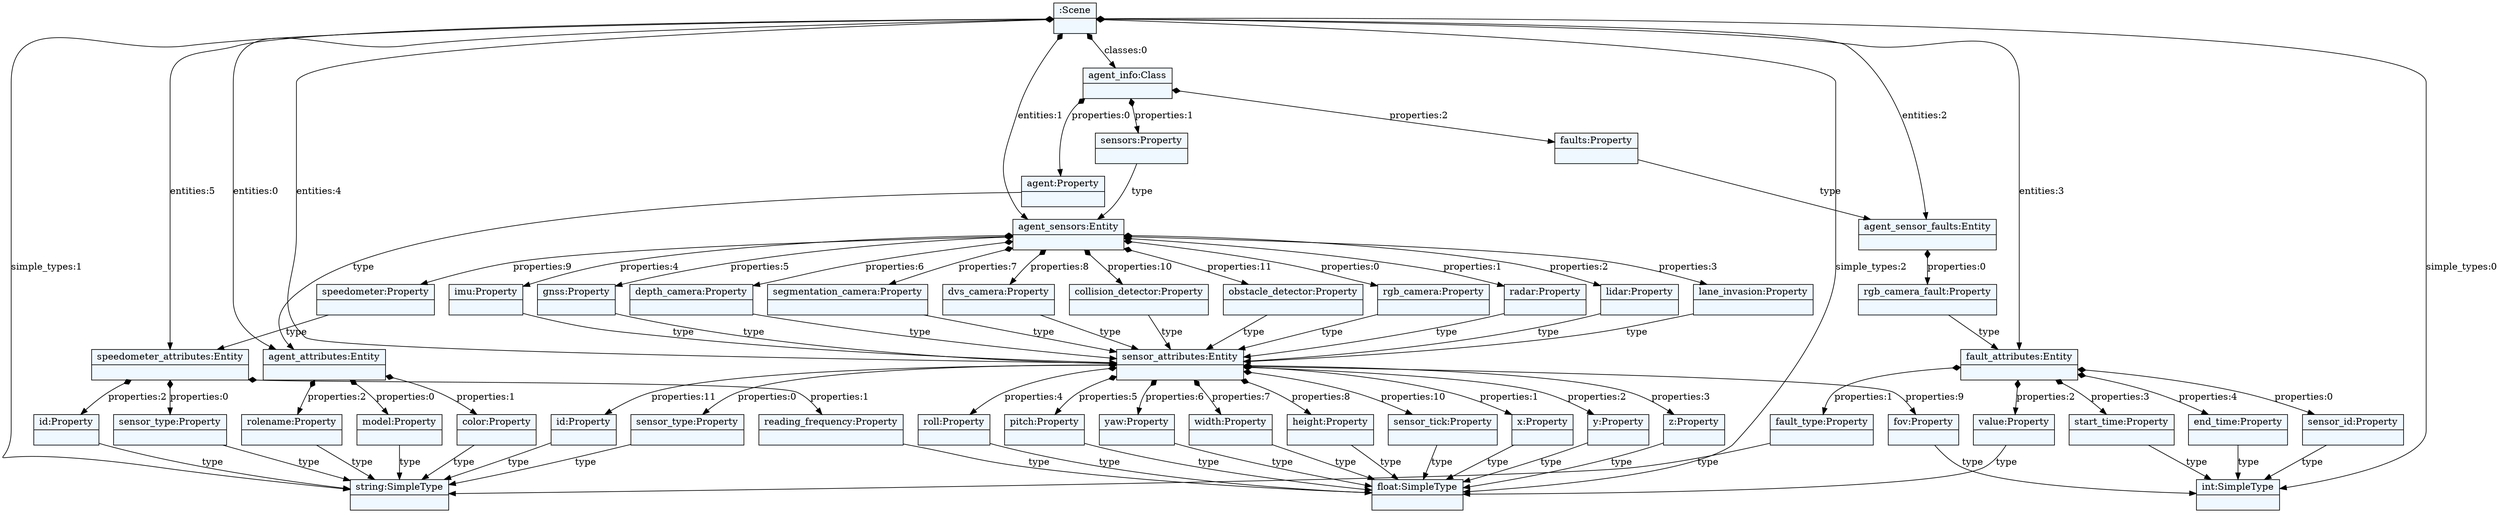 
    digraph textX {
    fontname = "Bitstream Vera Sans"
    fontsize = 8
    node[
        shape=record,
        style=filled,
        fillcolor=aliceblue
    ]
    nodesep = 0.3
    edge[dir=black,arrowtail=empty]


139949122929744 -> 139949122929296 [label="simple_types:0" arrowtail=diamond dir=both]
139949122929296[label="{int:SimpleType|}"]
139949122929744 -> 139949122928912 [label="simple_types:1" arrowtail=diamond dir=both]
139949122928912[label="{string:SimpleType|}"]
139949122929744 -> 139949122928848 [label="simple_types:2" arrowtail=diamond dir=both]
139949122928848[label="{float:SimpleType|}"]
139949122929744 -> 139949122930896 [label="classes:0" arrowtail=diamond dir=both]
139949122930896 -> 139949123080464 [label="properties:0" arrowtail=diamond dir=both]
139949123080464 -> 139949123080336 [label="type" ]
139949123080336 -> 139949123080848 [label="properties:0" arrowtail=diamond dir=both]
139949123080848 -> 139949122928912 [label="type" ]
139949123080848[label="{model:Property|}"]
139949123080336 -> 139949123080976 [label="properties:1" arrowtail=diamond dir=both]
139949123080976 -> 139949122928912 [label="type" ]
139949123080976[label="{color:Property|}"]
139949123080336 -> 139949123081040 [label="properties:2" arrowtail=diamond dir=both]
139949123081040 -> 139949122928912 [label="type" ]
139949123081040[label="{rolename:Property|}"]
139949123080336[label="{agent_attributes:Entity|}"]
139949123080464[label="{agent:Property|}"]
139949122930896 -> 139949123080528 [label="properties:1" arrowtail=diamond dir=both]
139949123080528 -> 139949123080272 [label="type" ]
139949123080272 -> 139949123081360 [label="properties:0" arrowtail=diamond dir=both]
139949123081360 -> 139949123081168 [label="type" ]
139949123081168 -> 139949123083920 [label="properties:0" arrowtail=diamond dir=both]
139949123083920 -> 139949122928912 [label="type" ]
139949123083920[label="{sensor_type:Property|}"]
139949123081168 -> 139949123083984 [label="properties:1" arrowtail=diamond dir=both]
139949123083984 -> 139949122928848 [label="type" ]
139949123083984[label="{x:Property|}"]
139949123081168 -> 139949123084048 [label="properties:2" arrowtail=diamond dir=both]
139949123084048 -> 139949122928848 [label="type" ]
139949123084048[label="{y:Property|}"]
139949123081168 -> 139949123084176 [label="properties:3" arrowtail=diamond dir=both]
139949123084176 -> 139949122928848 [label="type" ]
139949123084176[label="{z:Property|}"]
139949123081168 -> 139949123084368 [label="properties:4" arrowtail=diamond dir=both]
139949123084368 -> 139949122928848 [label="type" ]
139949123084368[label="{roll:Property|}"]
139949123081168 -> 139949123084624 [label="properties:5" arrowtail=diamond dir=both]
139949123084624 -> 139949122928848 [label="type" ]
139949123084624[label="{pitch:Property|}"]
139949123081168 -> 139949123084752 [label="properties:6" arrowtail=diamond dir=both]
139949123084752 -> 139949122928848 [label="type" ]
139949123084752[label="{yaw:Property|}"]
139949123081168 -> 139949123084816 [label="properties:7" arrowtail=diamond dir=both]
139949123084816 -> 139949122928848 [label="type" ]
139949123084816[label="{width:Property|}"]
139949123081168 -> 139949123084944 [label="properties:8" arrowtail=diamond dir=both]
139949123084944 -> 139949122928848 [label="type" ]
139949123084944[label="{height:Property|}"]
139949123081168 -> 139949123084496 [label="properties:9" arrowtail=diamond dir=both]
139949123084496 -> 139949122929296 [label="type" ]
139949123084496[label="{fov:Property|}"]
139949123081168 -> 139949123085072 [label="properties:10" arrowtail=diamond dir=both]
139949123085072 -> 139949122928848 [label="type" ]
139949123085072[label="{sensor_tick:Property|}"]
139949123081168 -> 139949123085200 [label="properties:11" arrowtail=diamond dir=both]
139949123085200 -> 139949122928912 [label="type" ]
139949123085200[label="{id:Property|}"]
139949123081168[label="{sensor_attributes:Entity|}"]
139949123081360[label="{rgb_camera:Property|}"]
139949123080272 -> 139949123081488 [label="properties:1" arrowtail=diamond dir=both]
139949123081488 -> 139949123081168 [label="type" ]
139949123081488[label="{radar:Property|}"]
139949123080272 -> 139949123081552 [label="properties:2" arrowtail=diamond dir=both]
139949123081552 -> 139949123081168 [label="type" ]
139949123081552[label="{lidar:Property|}"]
139949123080272 -> 139949123081680 [label="properties:3" arrowtail=diamond dir=both]
139949123081680 -> 139949123081168 [label="type" ]
139949123081680[label="{lane_invasion:Property|}"]
139949123080272 -> 139949123081808 [label="properties:4" arrowtail=diamond dir=both]
139949123081808 -> 139949123081168 [label="type" ]
139949123081808[label="{imu:Property|}"]
139949123080272 -> 139949123082000 [label="properties:5" arrowtail=diamond dir=both]
139949123082000 -> 139949123081168 [label="type" ]
139949123082000[label="{gnss:Property|}"]
139949123080272 -> 139949123082128 [label="properties:6" arrowtail=diamond dir=both]
139949123082128 -> 139949123081168 [label="type" ]
139949123082128[label="{depth_camera:Property|}"]
139949123080272 -> 139949123082192 [label="properties:7" arrowtail=diamond dir=both]
139949123082192 -> 139949123081168 [label="type" ]
139949123082192[label="{segmentation_camera:Property|}"]
139949123080272 -> 139949123082320 [label="properties:8" arrowtail=diamond dir=both]
139949123082320 -> 139949123081168 [label="type" ]
139949123082320[label="{dvs_camera:Property|}"]
139949123080272 -> 139949123081296 [label="properties:9" arrowtail=diamond dir=both]
139949123081296 -> 139949123083024 [label="type" ]
139949123083024 -> 139949123085648 [label="properties:0" arrowtail=diamond dir=both]
139949123085648 -> 139949122928912 [label="type" ]
139949123085648[label="{sensor_type:Property|}"]
139949123083024 -> 139949123085712 [label="properties:1" arrowtail=diamond dir=both]
139949123085712 -> 139949122928848 [label="type" ]
139949123085712[label="{reading_frequency:Property|}"]
139949123083024 -> 139949123085776 [label="properties:2" arrowtail=diamond dir=both]
139949123085776 -> 139949122928912 [label="type" ]
139949123085776[label="{id:Property|}"]
139949123083024[label="{speedometer_attributes:Entity|}"]
139949123081296[label="{speedometer:Property|}"]
139949123080272 -> 139949123082448 [label="properties:10" arrowtail=diamond dir=both]
139949123082448 -> 139949123081168 [label="type" ]
139949123082448[label="{collision_detector:Property|}"]
139949123080272 -> 139949123082576 [label="properties:11" arrowtail=diamond dir=both]
139949123082576 -> 139949123081168 [label="type" ]
139949123082576[label="{obstacle_detector:Property|}"]
139949123080272[label="{agent_sensors:Entity|}"]
139949123080528[label="{sensors:Property|}"]
139949122930896 -> 139949123080592 [label="properties:2" arrowtail=diamond dir=both]
139949123080592 -> 139949123080400 [label="type" ]
139949123080400 -> 139949123082896 [label="properties:0" arrowtail=diamond dir=both]
139949123082896 -> 139949123080720 [label="type" ]
139949123080720 -> 139949123083088 [label="properties:0" arrowtail=diamond dir=both]
139949123083088 -> 139949122929296 [label="type" ]
139949123083088[label="{sensor_id:Property|}"]
139949123080720 -> 139949123083216 [label="properties:1" arrowtail=diamond dir=both]
139949123083216 -> 139949122928912 [label="type" ]
139949123083216[label="{fault_type:Property|}"]
139949123080720 -> 139949123083280 [label="properties:2" arrowtail=diamond dir=both]
139949123083280 -> 139949122928848 [label="type" ]
139949123083280[label="{value:Property|}"]
139949123080720 -> 139949123083408 [label="properties:3" arrowtail=diamond dir=both]
139949123083408 -> 139949122929296 [label="type" ]
139949123083408[label="{start_time:Property|}"]
139949123080720 -> 139949123083536 [label="properties:4" arrowtail=diamond dir=both]
139949123083536 -> 139949122929296 [label="type" ]
139949123083536[label="{end_time:Property|}"]
139949123080720[label="{fault_attributes:Entity|}"]
139949123082896[label="{rgb_camera_fault:Property|}"]
139949123080400[label="{agent_sensor_faults:Entity|}"]
139949123080592[label="{faults:Property|}"]
139949122930896[label="{agent_info:Class|}"]
139949122929744 -> 139949123080336 [label="entities:0" arrowtail=diamond dir=both]
139949122929744 -> 139949123080272 [label="entities:1" arrowtail=diamond dir=both]
139949122929744 -> 139949123080400 [label="entities:2" arrowtail=diamond dir=both]
139949122929744 -> 139949123080720 [label="entities:3" arrowtail=diamond dir=both]
139949122929744 -> 139949123081168 [label="entities:4" arrowtail=diamond dir=both]
139949122929744 -> 139949123083024 [label="entities:5" arrowtail=diamond dir=both]
139949122929744[label="{:Scene|}"]

}
